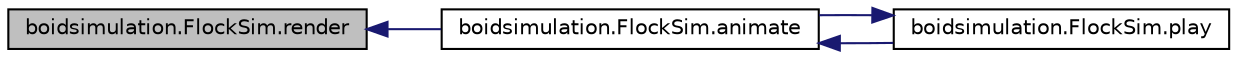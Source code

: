 digraph "boidsimulation.FlockSim.render"
{
  edge [fontname="Helvetica",fontsize="10",labelfontname="Helvetica",labelfontsize="10"];
  node [fontname="Helvetica",fontsize="10",shape=record];
  rankdir="LR";
  Node1 [label="boidsimulation.FlockSim.render",height=0.2,width=0.4,color="black", fillcolor="grey75", style="filled" fontcolor="black"];
  Node1 -> Node2 [dir="back",color="midnightblue",fontsize="10",style="solid",fontname="Helvetica"];
  Node2 [label="boidsimulation.FlockSim.animate",height=0.2,width=0.4,color="black", fillcolor="white", style="filled",URL="$classboidsimulation_1_1FlockSim.html#a4fb29f4acff12a3d9b9a88280501320d",tooltip="Renders and then allows interactive playback of the swarm simulation data. "];
  Node2 -> Node3 [dir="back",color="midnightblue",fontsize="10",style="solid",fontname="Helvetica"];
  Node3 [label="boidsimulation.FlockSim.play",height=0.2,width=0.4,color="black", fillcolor="white", style="filled",URL="$classboidsimulation_1_1FlockSim.html#a50ded4dc206f7ae1011347ef234a0091",tooltip="Plays the scene after it has rendered. "];
  Node3 -> Node2 [dir="back",color="midnightblue",fontsize="10",style="solid",fontname="Helvetica"];
}
